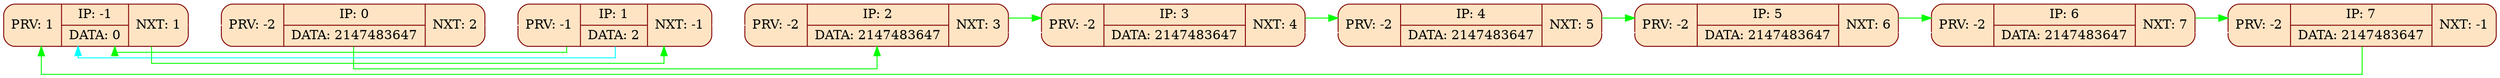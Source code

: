 digraph G{
rankdir = LR;
graph [splines=ortho];bgcolor = "#FFFFFF";
-1 [shape = Mrecord, style = filled, fillcolor = "#FFE4C4", color = "#800000", label = "{PRV: 1|{IP: -1|DATA: 0} |NXT: 1}"];
0 [shape = Mrecord, style = filled, fillcolor = "#FFE4C4", color = "#800000", label = "{PRV: -2|{IP: 0|DATA: 2147483647} |NXT: 2}"];
1 [shape = Mrecord, style = filled, fillcolor = "#FFE4C4", color = "#800000", label = "{PRV: -1|{IP: 1|DATA: 2} |NXT: -1}"];
2 [shape = Mrecord, style = filled, fillcolor = "#FFE4C4", color = "#800000", label = "{PRV: -2|{IP: 2|DATA: 2147483647} |NXT: 3}"];
3 [shape = Mrecord, style = filled, fillcolor = "#FFE4C4", color = "#800000", label = "{PRV: -2|{IP: 3|DATA: 2147483647} |NXT: 4}"];
4 [shape = Mrecord, style = filled, fillcolor = "#FFE4C4", color = "#800000", label = "{PRV: -2|{IP: 4|DATA: 2147483647} |NXT: 5}"];
5 [shape = Mrecord, style = filled, fillcolor = "#FFE4C4", color = "#800000", label = "{PRV: -2|{IP: 5|DATA: 2147483647} |NXT: 6}"];
6 [shape = Mrecord, style = filled, fillcolor = "#FFE4C4", color = "#800000", label = "{PRV: -2|{IP: 6|DATA: 2147483647} |NXT: 7}"];
7 [shape = Mrecord, style = filled, fillcolor = "#FFE4C4", color = "#800000", label = "{PRV: -2|{IP: 7|DATA: 2147483647} |NXT: -1}"];
-1 -> 0 -> 1 -> 2 -> 3 -> 4 -> 5 -> 6 -> 7 [color = "#FFFFFF", weight = 1000]
-1 -> 1 [color = "#00FF00", weight = 0]
0 -> 2 [color = "#00FF00", weight = 0]
1 -> -1 [color = "#00FF00", weight = 0]
2 -> 3 [color = "#00FF00", weight = 0]
3 -> 4 [color = "#00FF00", weight = 0]
4 -> 5 [color = "#00FF00", weight = 0]
5 -> 6 [color = "#00FF00", weight = 0]
6 -> 7 [color = "#00FF00", weight = 0]
7 -> -1 [color = "#00FF00", weight = 0]

1 -> -1 [color = "#00FFFF", weight = 0]
}

